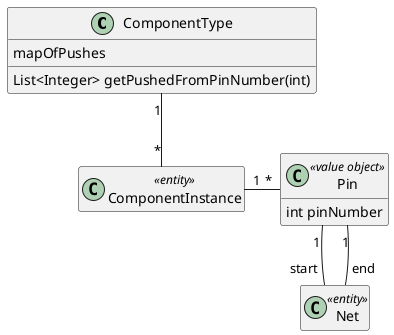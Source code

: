@startuml
' !pragma layout elk
hide empty members
class ComponentType {
    mapOfPushes
    List<Integer> getPushedFromPinNumber(int)
}

class ComponentInstance <<entity>> {
}

ComponentType "1" -- "*" ComponentInstance

class Pin <<value object>> {
    int pinNumber
}

ComponentInstance "1" - "*" Pin

class Net <<entity>>

Pin "1" -- "start" Net
Pin "1" -- "end" Net
@enduml
